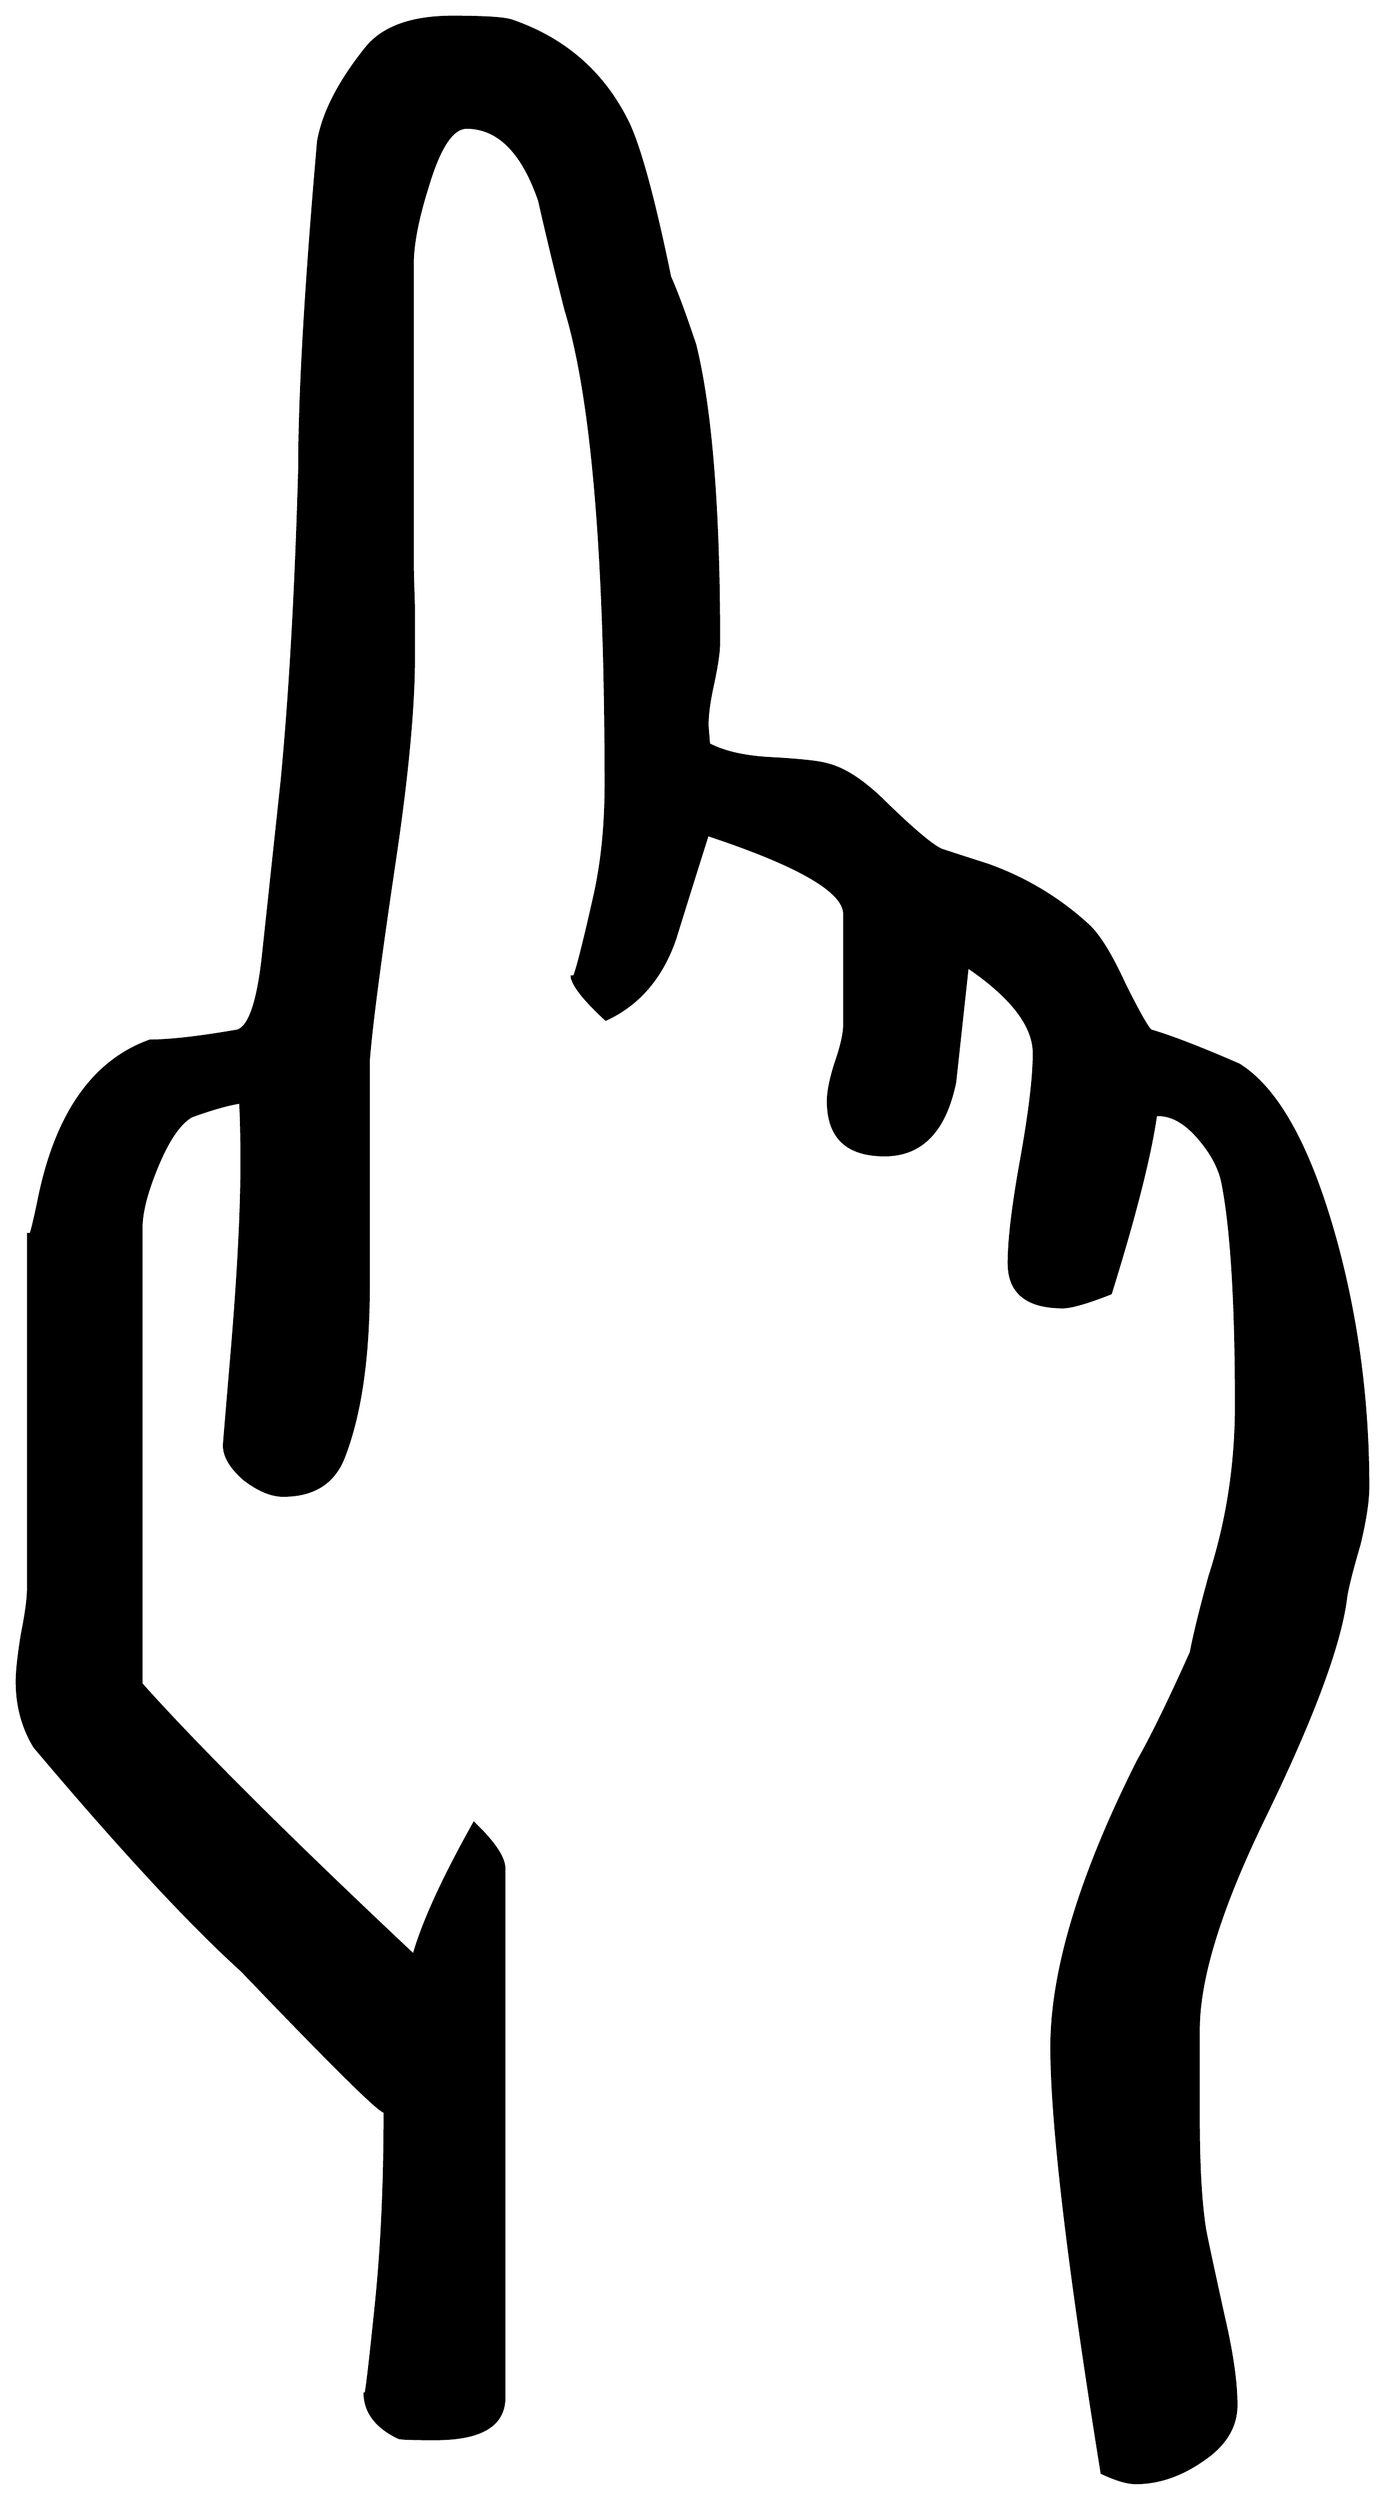 


\begin{tikzpicture}[y=0.80pt, x=0.80pt, yscale=-1.0, xscale=1.0, inner sep=0pt, outer sep=0pt]
\begin{scope}[shift={(100.0,1714.0)},nonzero rule]
  \path[draw=.,fill=.,line width=1.600pt] (1158.0,-402.0) ..
    controls (1158.0,-390.667) and (1155.667,-375.333) ..
    (1151.0,-356.0) .. controls (1144.333,-333.333) and
    (1140.667,-318.333) .. (1140.0,-311.0) .. controls
    (1134.667,-273.667) and (1113.0,-216.0) .. (1075.0,-138.0) ..
    controls (1040.333,-66.667) and (1023.0,-10.667) .. (1023.0,30.0)
    -- (1023.0,101.0) .. controls (1023.0,138.333) and
    (1024.667,167.667) .. (1028.0,189.0) .. controls (1029.333,196.333)
    and (1034.333,219.667) .. (1043.0,259.0) .. controls
    (1049.667,287.667) and (1053.0,311.0) .. (1053.0,329.0) ..
    controls (1053.0,346.333) and (1044.0,361.0) .. (1026.0,373.0)
    .. controls (1008.667,385.0) and (991.0,391.0) ..
    (973.0,391.0) .. controls (966.333,391.0) and (957.333,388.333) ..
    (946.0,383.0) .. controls (919.333,217.667) and (906.0,104.667) ..
    (906.0,44.0) .. controls (906.0,-16.667) and (929.0,-92.667) ..
    (975.0,-184.0) .. controls (985.667,-202.667) and (999.667,-231.333)
    .. (1017.0,-270.0) .. controls (1019.667,-284.0) and
    (1024.667,-304.333) .. (1032.0,-331.0) .. controls
    (1046.0,-374.333) and (1053.0,-419.667) .. (1053.0,-467.0) ..
    controls (1053.0,-549.0) and (1049.333,-608.333) ..
    (1042.0,-645.0) .. controls (1039.333,-657.0) and
    (1032.667,-669.0) .. (1022.0,-681.0) .. controls
    (1011.333,-693.0) and (1000.333,-698.667) .. (989.0,-698.0) ..
    controls (984.333,-665.333) and (972.333,-618.0) .. (953.0,-556.0)
    .. controls (934.333,-548.667) and (921.667,-545.0) ..
    (915.0,-545.0) .. controls (886.333,-545.0) and (872.0,-556.667)
    .. (872.0,-580.0) .. controls (872.0,-598.667) and
    (875.333,-626.333) .. (882.0,-663.0) .. controls (888.667,-700.333)
    and (892.0,-728.333) .. (892.0,-747.0) .. controls
    (892.0,-769.0) and (874.333,-792.0) .. (839.0,-816.0) ..
    controls (835.667,-785.333) and (832.333,-754.667) .. (829.0,-724.0)
    .. controls (821.0,-685.333) and (802.333,-666.0) ..
    (773.0,-666.0) .. controls (743.0,-666.0) and (728.0,-680.333)
    .. (728.0,-709.0) .. controls (728.0,-716.333) and
    (730.0,-726.333) .. (734.0,-739.0) .. controls (738.667,-752.333)
    and (741.0,-762.667) .. (741.0,-770.0) -- (741.0,-858.0) ..
    controls (741.0,-876.0) and (704.667,-897.0) .. (632.0,-921.0)
    .. controls (623.333,-893.667) and (614.667,-866.0) ..
    (606.0,-838.0) .. controls (595.333,-807.333) and (577.0,-786.0)
    .. (551.0,-774.0) .. controls (533.0,-790.667) and
    (524.0,-802.333) .. (524.0,-809.0) .. controls (524.0,-797.667)
    and (530.0,-818.667) .. (542.0,-872.0) .. controls
    (548.0,-898.667) and (551.0,-928.333) .. (551.0,-961.0) ..
    controls (551.0,-1143.0) and (540.333,-1269.0) ..
    (519.0,-1339.0) .. controls (511.667,-1367.667) and
    (504.667,-1396.667) .. (498.0,-1426.0) .. controls
    (484.667,-1464.667) and (465.333,-1484.0) .. (440.0,-1484.0) ..
    controls (428.667,-1484.0) and (418.333,-1468.333) ..
    (409.0,-1437.0) .. controls (401.0,-1411.667) and
    (397.0,-1391.0) .. (397.0,-1375.0) -- (397.0,-1141.0) ..
    controls (397.0,-1132.333) and (397.333,-1119.333) ..
    (398.0,-1102.0) .. controls (398.0,-1085.333) and
    (398.0,-1072.667) .. (398.0,-1064.0) .. controls
    (398.0,-1023.333) and (393.0,-969.333) .. (383.0,-902.0) ..
    controls (371.0,-821.333) and (364.0,-767.667) .. (362.0,-741.0)
    .. controls (362.0,-741.0) and (362.0,-681.333) ..
    (362.0,-562.0) .. controls (362.0,-504.667) and (355.333,-459.0)
    .. (342.0,-425.0) .. controls (334.0,-405.0) and
    (318.0,-395.0) .. (294.0,-395.0) .. controls (284.667,-395.0)
    and (274.333,-399.333) .. (263.0,-408.0) .. controls
    (252.333,-417.333) and (247.0,-426.333) .. (247.0,-435.0) ..
    controls (247.0,-435.667) and (249.0,-459.667) .. (253.0,-507.0)
    .. controls (258.333,-570.333) and (261.0,-621.333) ..
    (261.0,-660.0) .. controls (261.0,-678.0) and (260.667,-694.0)
    .. (260.0,-708.0) .. controls (250.667,-706.667) and
    (237.667,-703.0) .. (221.0,-697.0) .. controls (211.667,-691.667)
    and (202.667,-678.667) .. (194.0,-658.0) .. controls
    (185.333,-637.333) and (181.0,-620.667) .. (181.0,-608.0) --
    (181.0,-245.0) .. controls (226.333,-194.333) and (298.667,-122.333)
    .. (398.0,-29.0) .. controls (405.333,-55.0) and (421.333,-90.0)
    .. (446.0,-134.0) .. controls (462.0,-118.667) and
    (470.0,-106.667) .. (470.0,-98.0) -- (470.0,323.0) .. controls
    (470.0,345.0) and (451.667,356.0) .. (415.0,356.0) .. controls
    (397.0,356.0) and (387.333,355.667) .. (386.0,355.0) .. controls
    (368.0,346.333) and (359.0,334.333) .. (359.0,319.0) .. controls
    (359.0,331.0) and (362.0,307.667) .. (368.0,249.0) .. controls
    (372.667,203.667) and (375.0,152.333) .. (375.0,95.0) .. controls
    (375.0,99.667) and (337.0,62.333) .. (261.0,-17.0) .. controls
    (219.667,-54.333) and (164.667,-113.667) .. (96.0,-195.0) ..
    controls (86.667,-210.333) and (82.0,-227.667) .. (82.0,-247.0) ..
    controls (82.0,-255.0) and (83.333,-267.333) .. (86.0,-284.0) ..
    controls (89.333,-300.667) and (91.0,-313.0) .. (91.0,-321.0) --
    (91.0,-604.0) .. controls (91.0,-594.0) and (94.0,-603.667) ..
    (100.0,-633.0) .. controls (114.0,-699.667) and (143.333,-741.0)
    .. (188.0,-757.0) .. controls (204.0,-757.0) and
    (227.333,-759.667) .. (258.0,-765.0) .. controls (267.333,-768.333)
    and (274.0,-788.0) .. (278.0,-824.0) -- (293.0,-964.0) ..
    controls (299.667,-1034.0) and (304.333,-1117.0) ..
    (307.0,-1213.0) .. controls (307.0,-1271.667) and
    (312.0,-1358.333) .. (322.0,-1473.0) .. controls
    (326.0,-1495.667) and (338.667,-1520.333) .. (360.0,-1547.0) ..
    controls (373.333,-1563.667) and (396.333,-1572.0) ..
    (429.0,-1572.0) .. controls (454.333,-1572.0) and
    (470.0,-1571.0) .. (476.0,-1569.0) .. controls
    (518.667,-1554.333) and (549.667,-1527.0) .. (569.0,-1487.0) ..
    controls (578.333,-1467.0) and (589.333,-1426.333) ..
    (602.0,-1365.0) .. controls (607.333,-1353.0) and
    (614.0,-1335.0) .. (622.0,-1311.0) .. controls
    (634.667,-1259.667) and (641.0,-1180.667) .. (641.0,-1074.0) ..
    controls (641.0,-1066.667) and (639.333,-1055.333) ..
    (636.0,-1040.0) .. controls (632.667,-1024.667) and
    (631.333,-1013.0) .. (632.0,-1005.0) -- (633.0,-993.0) ..
    controls (644.333,-987.0) and (659.667,-983.333) .. (679.0,-982.0)
    .. controls (704.333,-980.667) and (720.333,-979.0) ..
    (727.0,-977.0) .. controls (741.0,-973.667) and (756.667,-963.333)
    .. (774.0,-946.0) .. controls (796.0,-924.667) and
    (810.667,-912.333) .. (818.0,-909.0) .. controls (826.0,-906.333)
    and (838.333,-902.333) .. (855.0,-897.0) .. controls
    (885.0,-886.333) and (911.667,-870.333) .. (935.0,-849.0) ..
    controls (943.667,-841.0) and (953.333,-825.333) .. (964.0,-802.0)
    .. controls (975.333,-779.333) and (982.333,-767.0) ..
    (985.0,-765.0) .. controls (1001.0,-760.333) and
    (1024.333,-751.333) .. (1055.0,-738.0) .. controls
    (1086.333,-718.667) and (1112.333,-671.0) .. (1133.0,-595.0) ..
    controls (1149.667,-533.0) and (1158.0,-468.667) ..
    (1158.0,-402.0) -- cycle;
\end{scope}

\end{tikzpicture}


